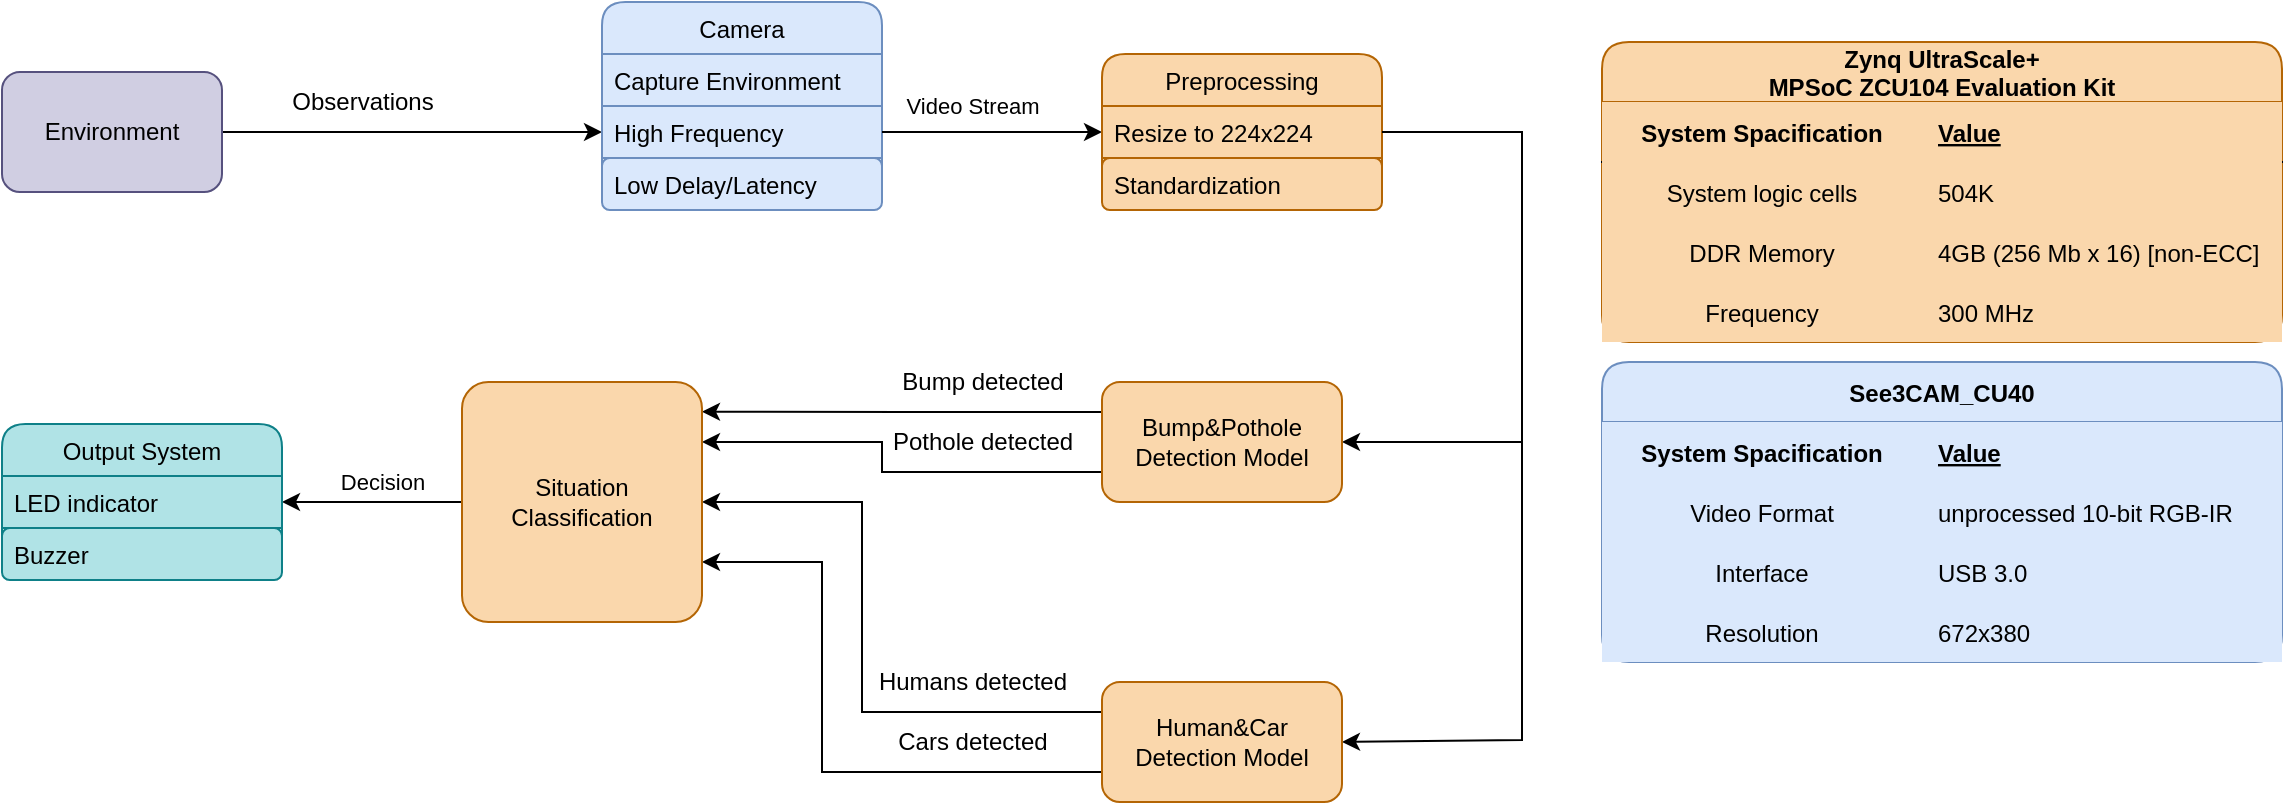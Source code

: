 <mxfile version="14.6.13" type="device"><diagram id="iNwZoOivhCcL0h3aQmpG" name="Page-1"><mxGraphModel dx="1214" dy="714" grid="1" gridSize="10" guides="1" tooltips="1" connect="1" arrows="1" fold="1" page="1" pageScale="1" pageWidth="850" pageHeight="1100" math="0" shadow="0"><root><mxCell id="0"/><mxCell id="1" parent="0"/><mxCell id="1qs8nnv00DE6NYMP3He4-23" style="edgeStyle=orthogonalEdgeStyle;rounded=0;orthogonalLoop=1;jettySize=auto;html=1;exitX=1;exitY=0.5;exitDx=0;exitDy=0;entryX=0;entryY=0.5;entryDx=0;entryDy=0;" edge="1" parent="1" source="1qs8nnv00DE6NYMP3He4-6" target="1qs8nnv00DE6NYMP3He4-21"><mxGeometry relative="1" as="geometry"/></mxCell><mxCell id="1qs8nnv00DE6NYMP3He4-6" value="Environment" style="rounded=1;whiteSpace=wrap;html=1;fillColor=#d0cee2;strokeColor=#56517e;" vertex="1" parent="1"><mxGeometry x="60" y="155" width="110" height="60" as="geometry"/></mxCell><mxCell id="1qs8nnv00DE6NYMP3He4-19" value="Camera" style="swimlane;fontStyle=0;childLayout=stackLayout;horizontal=1;startSize=26;horizontalStack=0;resizeParent=1;resizeParentMax=0;resizeLast=0;collapsible=1;marginBottom=0;rounded=1;labelBackgroundColor=none;fillColor=#dae8fc;strokeColor=#6c8ebf;" vertex="1" parent="1"><mxGeometry x="360" y="120" width="140" height="104" as="geometry"/></mxCell><mxCell id="1qs8nnv00DE6NYMP3He4-20" value="Capture Environment" style="text;strokeColor=#6c8ebf;fillColor=#dae8fc;align=left;verticalAlign=top;spacingLeft=4;spacingRight=4;overflow=hidden;rotatable=0;points=[[0,0.5],[1,0.5]];portConstraint=eastwest;" vertex="1" parent="1qs8nnv00DE6NYMP3He4-19"><mxGeometry y="26" width="140" height="26" as="geometry"/></mxCell><mxCell id="1qs8nnv00DE6NYMP3He4-21" value="High Frequency" style="text;strokeColor=#6c8ebf;fillColor=#dae8fc;align=left;verticalAlign=top;spacingLeft=4;spacingRight=4;overflow=hidden;rotatable=0;points=[[0,0.5],[1,0.5]];portConstraint=eastwest;" vertex="1" parent="1qs8nnv00DE6NYMP3He4-19"><mxGeometry y="52" width="140" height="26" as="geometry"/></mxCell><mxCell id="1qs8nnv00DE6NYMP3He4-22" value="Low Delay/Latency" style="text;strokeColor=#6c8ebf;fillColor=#dae8fc;align=left;verticalAlign=top;spacingLeft=4;spacingRight=4;overflow=hidden;rotatable=0;points=[[0,0.5],[1,0.5]];portConstraint=eastwest;rounded=1;" vertex="1" parent="1qs8nnv00DE6NYMP3He4-19"><mxGeometry y="78" width="140" height="26" as="geometry"/></mxCell><mxCell id="1qs8nnv00DE6NYMP3He4-25" style="edgeStyle=orthogonalEdgeStyle;rounded=0;orthogonalLoop=1;jettySize=auto;html=1;exitX=1;exitY=0.5;exitDx=0;exitDy=0;entryX=0;entryY=0.5;entryDx=0;entryDy=0;" edge="1" parent="1" source="1qs8nnv00DE6NYMP3He4-21" target="1qs8nnv00DE6NYMP3He4-31"><mxGeometry relative="1" as="geometry"><mxPoint x="610" y="185" as="targetPoint"/></mxGeometry></mxCell><mxCell id="1qs8nnv00DE6NYMP3He4-26" value="&lt;font style=&quot;font-size: 11px&quot;&gt;Video Stream&lt;/font&gt;" style="text;html=1;align=center;verticalAlign=middle;resizable=0;points=[];autosize=1;strokeColor=none;" vertex="1" parent="1"><mxGeometry x="505" y="162" width="80" height="20" as="geometry"/></mxCell><mxCell id="1qs8nnv00DE6NYMP3He4-30" value="Preprocessing" style="swimlane;fontStyle=0;childLayout=stackLayout;horizontal=1;startSize=26;horizontalStack=0;resizeParent=1;resizeParentMax=0;resizeLast=0;collapsible=1;marginBottom=0;rounded=1;fillColor=#fad7ac;strokeColor=#b46504;" vertex="1" parent="1"><mxGeometry x="610" y="146" width="140" height="78" as="geometry"><mxRectangle x="730" y="406" width="110" height="26" as="alternateBounds"/></mxGeometry></mxCell><mxCell id="1qs8nnv00DE6NYMP3He4-31" value="Resize to 224x224" style="text;strokeColor=#b46504;fillColor=#fad7ac;align=left;verticalAlign=top;spacingLeft=4;spacingRight=4;overflow=hidden;rotatable=0;points=[[0,0.5],[1,0.5]];portConstraint=eastwest;rounded=0;" vertex="1" parent="1qs8nnv00DE6NYMP3He4-30"><mxGeometry y="26" width="140" height="26" as="geometry"/></mxCell><mxCell id="1qs8nnv00DE6NYMP3He4-32" value="Standardization" style="text;strokeColor=#b46504;fillColor=#fad7ac;align=left;verticalAlign=top;spacingLeft=4;spacingRight=4;overflow=hidden;rotatable=0;points=[[0,0.5],[1,0.5]];portConstraint=eastwest;rounded=1;" vertex="1" parent="1qs8nnv00DE6NYMP3He4-30"><mxGeometry y="52" width="140" height="26" as="geometry"/></mxCell><mxCell id="1qs8nnv00DE6NYMP3He4-46" style="edgeStyle=orthogonalEdgeStyle;rounded=0;orthogonalLoop=1;jettySize=auto;html=1;exitX=1;exitY=0.5;exitDx=0;exitDy=0;entryX=1;entryY=0.5;entryDx=0;entryDy=0;" edge="1" parent="1" source="1qs8nnv00DE6NYMP3He4-31" target="1qs8nnv00DE6NYMP3He4-48"><mxGeometry relative="1" as="geometry"><mxPoint x="750" y="185" as="sourcePoint"/><mxPoint x="730" y="347" as="targetPoint"/><Array as="points"><mxPoint x="820" y="185"/><mxPoint x="820" y="340"/></Array></mxGeometry></mxCell><mxCell id="1qs8nnv00DE6NYMP3He4-47" value="" style="endArrow=classic;html=1;exitX=1;exitY=0.5;exitDx=0;exitDy=0;entryX=1;entryY=0.5;entryDx=0;entryDy=0;rounded=0;" edge="1" parent="1" source="1qs8nnv00DE6NYMP3He4-31" target="1qs8nnv00DE6NYMP3He4-49"><mxGeometry width="50" height="50" relative="1" as="geometry"><mxPoint x="790" y="430" as="sourcePoint"/><mxPoint x="730" y="489.0" as="targetPoint"/><Array as="points"><mxPoint x="820" y="185"/><mxPoint x="820" y="489"/></Array></mxGeometry></mxCell><mxCell id="1qs8nnv00DE6NYMP3He4-56" style="edgeStyle=orthogonalEdgeStyle;rounded=0;orthogonalLoop=1;jettySize=auto;html=1;exitX=0;exitY=0.75;exitDx=0;exitDy=0;entryX=1;entryY=0.25;entryDx=0;entryDy=0;" edge="1" parent="1" source="1qs8nnv00DE6NYMP3He4-48" target="1qs8nnv00DE6NYMP3He4-64"><mxGeometry relative="1" as="geometry"><mxPoint x="301.52" y="363.36" as="targetPoint"/><Array as="points"><mxPoint x="500" y="355"/><mxPoint x="500" y="340"/></Array></mxGeometry></mxCell><mxCell id="1qs8nnv00DE6NYMP3He4-74" style="edgeStyle=orthogonalEdgeStyle;rounded=0;orthogonalLoop=1;jettySize=auto;html=1;exitX=0;exitY=0.25;exitDx=0;exitDy=0;entryX=1;entryY=0.124;entryDx=0;entryDy=0;entryPerimeter=0;" edge="1" parent="1" source="1qs8nnv00DE6NYMP3He4-48" target="1qs8nnv00DE6NYMP3He4-64"><mxGeometry relative="1" as="geometry"/></mxCell><mxCell id="1qs8nnv00DE6NYMP3He4-48" value="Bump&amp;amp;Pothole Detection Model" style="rounded=1;whiteSpace=wrap;html=1;fillColor=#fad7ac;strokeColor=#b46504;" vertex="1" parent="1"><mxGeometry x="610" y="310" width="120" height="60" as="geometry"/></mxCell><mxCell id="1qs8nnv00DE6NYMP3He4-50" style="edgeStyle=orthogonalEdgeStyle;rounded=0;orthogonalLoop=1;jettySize=auto;html=1;exitX=0;exitY=0.25;exitDx=0;exitDy=0;entryX=1;entryY=0.5;entryDx=0;entryDy=0;" edge="1" parent="1" source="1qs8nnv00DE6NYMP3He4-49" target="1qs8nnv00DE6NYMP3He4-64"><mxGeometry relative="1" as="geometry"><mxPoint x="301.12" y="380.96" as="targetPoint"/><Array as="points"><mxPoint x="490" y="475"/><mxPoint x="490" y="370"/></Array></mxGeometry></mxCell><mxCell id="1qs8nnv00DE6NYMP3He4-52" style="edgeStyle=orthogonalEdgeStyle;rounded=0;orthogonalLoop=1;jettySize=auto;html=1;exitX=0;exitY=0.75;exitDx=0;exitDy=0;entryX=1;entryY=0.75;entryDx=0;entryDy=0;" edge="1" parent="1" source="1qs8nnv00DE6NYMP3He4-49" target="1qs8nnv00DE6NYMP3He4-64"><mxGeometry relative="1" as="geometry"><mxPoint x="317.68" y="403.52" as="targetPoint"/><Array as="points"><mxPoint x="470" y="505"/><mxPoint x="470" y="400"/></Array></mxGeometry></mxCell><mxCell id="1qs8nnv00DE6NYMP3He4-49" value="Human&amp;amp;Car Detection Model" style="rounded=1;whiteSpace=wrap;html=1;fillColor=#fad7ac;strokeColor=#b46504;" vertex="1" parent="1"><mxGeometry x="610" y="460" width="120" height="60" as="geometry"/></mxCell><mxCell id="1qs8nnv00DE6NYMP3He4-51" value="Humans detected" style="text;html=1;align=center;verticalAlign=middle;resizable=0;points=[];autosize=1;strokeColor=none;" vertex="1" parent="1"><mxGeometry x="490" y="450" width="110" height="20" as="geometry"/></mxCell><mxCell id="1qs8nnv00DE6NYMP3He4-53" value="Cars detected" style="text;html=1;align=center;verticalAlign=middle;resizable=0;points=[];autosize=1;strokeColor=none;" vertex="1" parent="1"><mxGeometry x="500" y="480" width="90" height="20" as="geometry"/></mxCell><mxCell id="1qs8nnv00DE6NYMP3He4-55" value="Bump detected" style="text;html=1;align=center;verticalAlign=middle;resizable=0;points=[];autosize=1;strokeColor=none;" vertex="1" parent="1"><mxGeometry x="500" y="300" width="100" height="20" as="geometry"/></mxCell><mxCell id="1qs8nnv00DE6NYMP3He4-57" value="Pothole detected" style="text;html=1;align=center;verticalAlign=middle;resizable=0;points=[];autosize=1;strokeColor=none;" vertex="1" parent="1"><mxGeometry x="495" y="330" width="110" height="20" as="geometry"/></mxCell><mxCell id="1qs8nnv00DE6NYMP3He4-79" style="edgeStyle=orthogonalEdgeStyle;rounded=0;orthogonalLoop=1;jettySize=auto;html=1;exitX=0;exitY=0.5;exitDx=0;exitDy=0;entryX=1;entryY=0.5;entryDx=0;entryDy=0;" edge="1" parent="1" source="1qs8nnv00DE6NYMP3He4-64" target="1qs8nnv00DE6NYMP3He4-76"><mxGeometry relative="1" as="geometry"/></mxCell><mxCell id="1qs8nnv00DE6NYMP3He4-64" value="Situation Classification" style="rounded=1;whiteSpace=wrap;html=1;arcSize=11;fillColor=#fad7ac;strokeColor=#b46504;" vertex="1" parent="1"><mxGeometry x="290" y="310" width="120" height="120" as="geometry"/></mxCell><mxCell id="1qs8nnv00DE6NYMP3He4-75" value="Output System" style="swimlane;fontStyle=0;childLayout=stackLayout;horizontal=1;startSize=26;horizontalStack=0;resizeParent=1;resizeParentMax=0;resizeLast=0;collapsible=1;marginBottom=0;rounded=1;fillColor=#b0e3e6;strokeColor=#0e8088;" vertex="1" parent="1"><mxGeometry x="60" y="331" width="140" height="78" as="geometry"/></mxCell><mxCell id="1qs8nnv00DE6NYMP3He4-76" value="LED indicator" style="text;strokeColor=#0e8088;fillColor=#b0e3e6;align=left;verticalAlign=top;spacingLeft=4;spacingRight=4;overflow=hidden;rotatable=0;points=[[0,0.5],[1,0.5]];portConstraint=eastwest;rounded=0;" vertex="1" parent="1qs8nnv00DE6NYMP3He4-75"><mxGeometry y="26" width="140" height="26" as="geometry"/></mxCell><mxCell id="1qs8nnv00DE6NYMP3He4-77" value="Buzzer" style="text;strokeColor=#0e8088;fillColor=#b0e3e6;align=left;verticalAlign=top;spacingLeft=4;spacingRight=4;overflow=hidden;rotatable=0;points=[[0,0.5],[1,0.5]];portConstraint=eastwest;rounded=1;" vertex="1" parent="1qs8nnv00DE6NYMP3He4-75"><mxGeometry y="52" width="140" height="26" as="geometry"/></mxCell><mxCell id="1qs8nnv00DE6NYMP3He4-80" value="&lt;font style=&quot;font-size: 11px&quot;&gt;Decision&lt;/font&gt;" style="text;html=1;align=center;verticalAlign=middle;resizable=0;points=[];autosize=1;strokeColor=none;" vertex="1" parent="1"><mxGeometry x="220" y="350" width="60" height="20" as="geometry"/></mxCell><mxCell id="1qs8nnv00DE6NYMP3He4-81" value="Observations" style="text;html=1;align=center;verticalAlign=middle;resizable=0;points=[];autosize=1;strokeColor=none;" vertex="1" parent="1"><mxGeometry x="195" y="160" width="90" height="20" as="geometry"/></mxCell><mxCell id="1qs8nnv00DE6NYMP3He4-90" value="Zynq UltraScale+&#10;MPSoC ZCU104 Evaluation Kit" style="shape=table;startSize=30;container=1;collapsible=1;childLayout=tableLayout;fixedRows=1;rowLines=0;fontStyle=1;align=center;resizeLast=1;rounded=1;labelBackgroundColor=none;fillColor=#fad7ac;strokeColor=#b46504;" vertex="1" parent="1"><mxGeometry x="860" y="140" width="340" height="150" as="geometry"/></mxCell><mxCell id="1qs8nnv00DE6NYMP3He4-91" value="" style="shape=partialRectangle;collapsible=0;dropTarget=0;pointerEvents=0;fillColor=none;top=0;left=0;bottom=1;right=0;points=[[0,0.5],[1,0.5]];portConstraint=eastwest;" vertex="1" parent="1qs8nnv00DE6NYMP3He4-90"><mxGeometry y="30" width="340" height="30" as="geometry"/></mxCell><mxCell id="1qs8nnv00DE6NYMP3He4-92" value="System Spacification" style="shape=partialRectangle;connectable=0;fillColor=#fad7ac;top=0;left=0;bottom=0;right=0;fontStyle=1;overflow=hidden;strokeColor=#b46504;" vertex="1" parent="1qs8nnv00DE6NYMP3He4-91"><mxGeometry width="160.0" height="30" as="geometry"/></mxCell><mxCell id="1qs8nnv00DE6NYMP3He4-93" value="Value" style="shape=partialRectangle;connectable=0;fillColor=#fad7ac;top=0;left=0;bottom=0;right=0;align=left;spacingLeft=6;fontStyle=5;overflow=hidden;strokeColor=#b46504;" vertex="1" parent="1qs8nnv00DE6NYMP3He4-91"><mxGeometry x="160.0" width="180.0" height="30" as="geometry"/></mxCell><mxCell id="1qs8nnv00DE6NYMP3He4-94" value="" style="shape=partialRectangle;collapsible=0;dropTarget=0;pointerEvents=0;fillColor=none;top=0;left=0;bottom=0;right=0;points=[[0,0.5],[1,0.5]];portConstraint=eastwest;" vertex="1" parent="1qs8nnv00DE6NYMP3He4-90"><mxGeometry y="60" width="340" height="30" as="geometry"/></mxCell><mxCell id="1qs8nnv00DE6NYMP3He4-95" value="System logic cells" style="shape=partialRectangle;connectable=0;fillColor=#fad7ac;top=0;left=0;bottom=0;right=0;editable=1;overflow=hidden;strokeColor=#b46504;" vertex="1" parent="1qs8nnv00DE6NYMP3He4-94"><mxGeometry width="160.0" height="30" as="geometry"/></mxCell><mxCell id="1qs8nnv00DE6NYMP3He4-96" value="504K" style="shape=partialRectangle;connectable=0;fillColor=#fad7ac;top=0;left=0;bottom=0;right=0;align=left;spacingLeft=6;overflow=hidden;strokeColor=#b46504;" vertex="1" parent="1qs8nnv00DE6NYMP3He4-94"><mxGeometry x="160.0" width="180.0" height="30" as="geometry"/></mxCell><mxCell id="1qs8nnv00DE6NYMP3He4-97" value="" style="shape=partialRectangle;collapsible=0;dropTarget=0;pointerEvents=0;top=0;left=0;bottom=0;right=0;points=[[0,0.5],[1,0.5]];portConstraint=eastwest;fillColor=none;" vertex="1" parent="1qs8nnv00DE6NYMP3He4-90"><mxGeometry y="90" width="340" height="30" as="geometry"/></mxCell><mxCell id="1qs8nnv00DE6NYMP3He4-98" value="DDR Memory" style="shape=partialRectangle;connectable=0;fillColor=#fad7ac;top=0;left=0;bottom=0;right=0;editable=1;overflow=hidden;strokeColor=#b46504;" vertex="1" parent="1qs8nnv00DE6NYMP3He4-97"><mxGeometry width="160.0" height="30" as="geometry"/></mxCell><mxCell id="1qs8nnv00DE6NYMP3He4-99" value="4GB (256 Mb x 16) [non-ECC]" style="shape=partialRectangle;connectable=0;fillColor=#fad7ac;top=0;left=0;bottom=0;right=0;align=left;spacingLeft=6;overflow=hidden;strokeColor=#b46504;" vertex="1" parent="1qs8nnv00DE6NYMP3He4-97"><mxGeometry x="160.0" width="180.0" height="30" as="geometry"/></mxCell><mxCell id="1qs8nnv00DE6NYMP3He4-100" value="" style="shape=partialRectangle;collapsible=0;dropTarget=0;pointerEvents=0;fillColor=none;top=0;left=0;bottom=0;right=0;points=[[0,0.5],[1,0.5]];portConstraint=eastwest;" vertex="1" parent="1qs8nnv00DE6NYMP3He4-90"><mxGeometry y="120" width="340" height="30" as="geometry"/></mxCell><mxCell id="1qs8nnv00DE6NYMP3He4-101" value="Frequency" style="shape=partialRectangle;connectable=0;fillColor=#fad7ac;top=0;left=0;bottom=0;right=0;editable=1;overflow=hidden;strokeColor=#b46504;" vertex="1" parent="1qs8nnv00DE6NYMP3He4-100"><mxGeometry width="160.0" height="30" as="geometry"/></mxCell><mxCell id="1qs8nnv00DE6NYMP3He4-102" value="300 MHz" style="shape=partialRectangle;connectable=0;fillColor=#fad7ac;top=0;left=0;bottom=0;right=0;align=left;spacingLeft=6;overflow=hidden;strokeColor=#b46504;" vertex="1" parent="1qs8nnv00DE6NYMP3He4-100"><mxGeometry x="160.0" width="180.0" height="30" as="geometry"/></mxCell><mxCell id="1qs8nnv00DE6NYMP3He4-103" value="See3CAM_CU40" style="shape=table;startSize=30;container=1;collapsible=1;childLayout=tableLayout;fixedRows=0;rowLines=0;fontStyle=1;align=center;resizeLast=1;rounded=1;labelBackgroundColor=none;fillColor=#dae8fc;strokeColor=#6c8ebf;" vertex="1" parent="1"><mxGeometry x="860" y="300" width="340" height="150" as="geometry"><mxRectangle x="300" y="850" width="130" height="30" as="alternateBounds"/></mxGeometry></mxCell><mxCell id="1qs8nnv00DE6NYMP3He4-104" value="" style="shape=partialRectangle;collapsible=0;dropTarget=0;pointerEvents=0;fillColor=#dae8fc;top=0;left=0;bottom=1;right=0;points=[[0,0.5],[1,0.5]];portConstraint=eastwest;strokeColor=#6c8ebf;" vertex="1" parent="1qs8nnv00DE6NYMP3He4-103"><mxGeometry y="30" width="340" height="30" as="geometry"/></mxCell><mxCell id="1qs8nnv00DE6NYMP3He4-105" value="System Spacification" style="shape=partialRectangle;connectable=0;fillColor=#dae8fc;top=0;left=0;bottom=0;right=0;fontStyle=1;overflow=hidden;strokeColor=#6c8ebf;" vertex="1" parent="1qs8nnv00DE6NYMP3He4-104"><mxGeometry width="160.0" height="30" as="geometry"/></mxCell><mxCell id="1qs8nnv00DE6NYMP3He4-106" value="Value" style="shape=partialRectangle;connectable=0;fillColor=#dae8fc;top=0;left=0;bottom=0;right=0;align=left;spacingLeft=6;fontStyle=5;overflow=hidden;strokeColor=#6c8ebf;" vertex="1" parent="1qs8nnv00DE6NYMP3He4-104"><mxGeometry x="160.0" width="180.0" height="30" as="geometry"/></mxCell><mxCell id="1qs8nnv00DE6NYMP3He4-107" value="" style="shape=partialRectangle;collapsible=0;dropTarget=0;pointerEvents=0;fillColor=#dae8fc;top=0;left=0;bottom=0;right=0;points=[[0,0.5],[1,0.5]];portConstraint=eastwest;strokeColor=#6c8ebf;" vertex="1" parent="1qs8nnv00DE6NYMP3He4-103"><mxGeometry y="60" width="340" height="30" as="geometry"/></mxCell><mxCell id="1qs8nnv00DE6NYMP3He4-108" value="Video Format" style="shape=partialRectangle;connectable=0;fillColor=#dae8fc;top=0;left=0;bottom=0;right=0;editable=1;overflow=hidden;strokeColor=#6c8ebf;" vertex="1" parent="1qs8nnv00DE6NYMP3He4-107"><mxGeometry width="160.0" height="30" as="geometry"/></mxCell><mxCell id="1qs8nnv00DE6NYMP3He4-109" value="unprocessed 10-bit RGB-IR" style="shape=partialRectangle;connectable=0;fillColor=#dae8fc;top=0;left=0;bottom=0;right=0;align=left;spacingLeft=6;overflow=hidden;strokeColor=#6c8ebf;" vertex="1" parent="1qs8nnv00DE6NYMP3He4-107"><mxGeometry x="160.0" width="180.0" height="30" as="geometry"/></mxCell><mxCell id="1qs8nnv00DE6NYMP3He4-110" value="" style="shape=partialRectangle;collapsible=0;dropTarget=0;pointerEvents=0;top=0;left=0;bottom=0;right=0;points=[[0,0.5],[1,0.5]];portConstraint=eastwest;fillColor=#dae8fc;strokeColor=#6c8ebf;" vertex="1" parent="1qs8nnv00DE6NYMP3He4-103"><mxGeometry y="90" width="340" height="30" as="geometry"/></mxCell><mxCell id="1qs8nnv00DE6NYMP3He4-111" value="Interface" style="shape=partialRectangle;connectable=0;fillColor=#dae8fc;top=0;left=0;bottom=0;right=0;editable=1;overflow=hidden;strokeColor=#6c8ebf;" vertex="1" parent="1qs8nnv00DE6NYMP3He4-110"><mxGeometry width="160.0" height="30" as="geometry"/></mxCell><mxCell id="1qs8nnv00DE6NYMP3He4-112" value="USB 3.0" style="shape=partialRectangle;connectable=0;fillColor=#dae8fc;top=0;left=0;bottom=0;right=0;align=left;spacingLeft=6;overflow=hidden;strokeColor=#6c8ebf;" vertex="1" parent="1qs8nnv00DE6NYMP3He4-110"><mxGeometry x="160.0" width="180.0" height="30" as="geometry"/></mxCell><mxCell id="1qs8nnv00DE6NYMP3He4-113" value="" style="shape=partialRectangle;collapsible=0;dropTarget=0;pointerEvents=0;fillColor=#dae8fc;top=0;left=0;bottom=0;right=0;points=[[0,0.5],[1,0.5]];portConstraint=eastwest;strokeColor=#6c8ebf;" vertex="1" parent="1qs8nnv00DE6NYMP3He4-103"><mxGeometry y="120" width="340" height="30" as="geometry"/></mxCell><mxCell id="1qs8nnv00DE6NYMP3He4-114" value="Resolution" style="shape=partialRectangle;connectable=0;fillColor=#dae8fc;top=0;left=0;bottom=0;right=0;editable=1;overflow=hidden;strokeColor=#6c8ebf;" vertex="1" parent="1qs8nnv00DE6NYMP3He4-113"><mxGeometry width="160.0" height="30" as="geometry"/></mxCell><mxCell id="1qs8nnv00DE6NYMP3He4-115" value="672x380" style="shape=partialRectangle;connectable=0;fillColor=#dae8fc;top=0;left=0;bottom=0;right=0;align=left;spacingLeft=6;overflow=hidden;strokeColor=#6c8ebf;" vertex="1" parent="1qs8nnv00DE6NYMP3He4-113"><mxGeometry x="160.0" width="180.0" height="30" as="geometry"/></mxCell></root></mxGraphModel></diagram></mxfile>